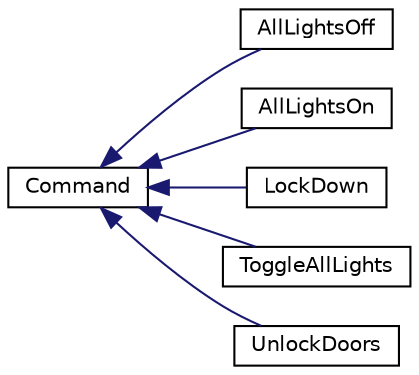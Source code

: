 digraph "Graphical Class Hierarchy"
{
 // LATEX_PDF_SIZE
  edge [fontname="Helvetica",fontsize="10",labelfontname="Helvetica",labelfontsize="10"];
  node [fontname="Helvetica",fontsize="10",shape=record];
  rankdir="LR";
  Node0 [label="Command",height=0.2,width=0.4,color="black", fillcolor="white", style="filled",URL="$classCommand.html",tooltip=" "];
  Node0 -> Node1 [dir="back",color="midnightblue",fontsize="10",style="solid",fontname="Helvetica"];
  Node1 [label="AllLightsOff",height=0.2,width=0.4,color="black", fillcolor="white", style="filled",URL="$classAllLightsOff.html",tooltip=" "];
  Node0 -> Node2 [dir="back",color="midnightblue",fontsize="10",style="solid",fontname="Helvetica"];
  Node2 [label="AllLightsOn",height=0.2,width=0.4,color="black", fillcolor="white", style="filled",URL="$classAllLightsOn.html",tooltip=" "];
  Node0 -> Node3 [dir="back",color="midnightblue",fontsize="10",style="solid",fontname="Helvetica"];
  Node3 [label="LockDown",height=0.2,width=0.4,color="black", fillcolor="white", style="filled",URL="$classLockDown.html",tooltip=" "];
  Node0 -> Node4 [dir="back",color="midnightblue",fontsize="10",style="solid",fontname="Helvetica"];
  Node4 [label="ToggleAllLights",height=0.2,width=0.4,color="black", fillcolor="white", style="filled",URL="$classToggleAllLights.html",tooltip=" "];
  Node0 -> Node5 [dir="back",color="midnightblue",fontsize="10",style="solid",fontname="Helvetica"];
  Node5 [label="UnlockDoors",height=0.2,width=0.4,color="black", fillcolor="white", style="filled",URL="$classUnlockDoors.html",tooltip=" "];
}
